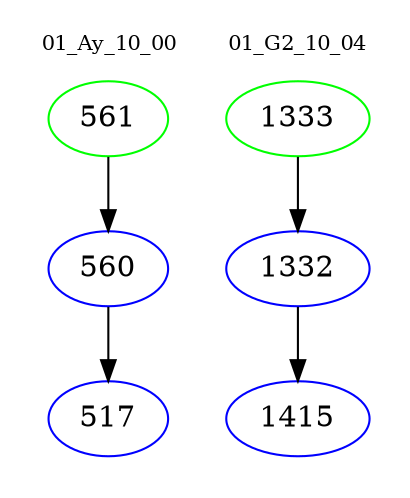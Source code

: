 digraph{
subgraph cluster_0 {
color = white
label = "01_Ay_10_00";
fontsize=10;
T0_561 [label="561", color="green"]
T0_561 -> T0_560 [color="black"]
T0_560 [label="560", color="blue"]
T0_560 -> T0_517 [color="black"]
T0_517 [label="517", color="blue"]
}
subgraph cluster_1 {
color = white
label = "01_G2_10_04";
fontsize=10;
T1_1333 [label="1333", color="green"]
T1_1333 -> T1_1332 [color="black"]
T1_1332 [label="1332", color="blue"]
T1_1332 -> T1_1415 [color="black"]
T1_1415 [label="1415", color="blue"]
}
}

